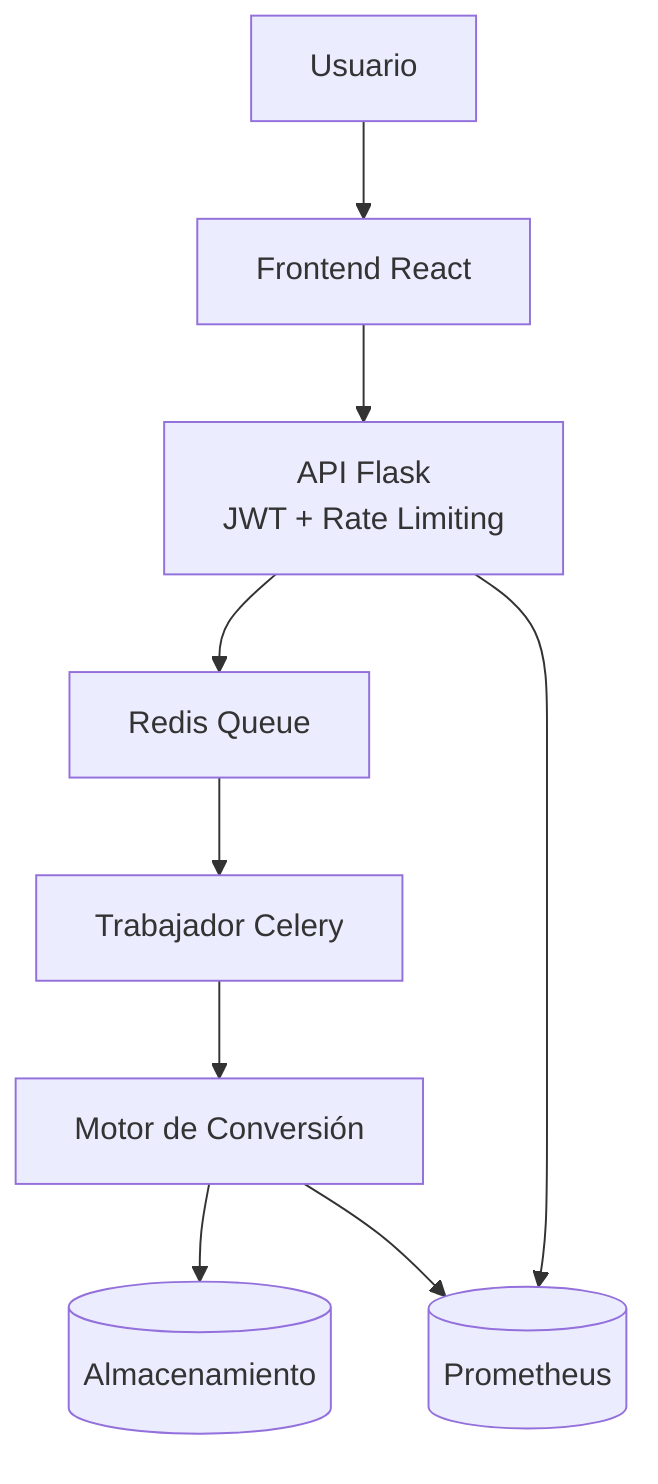 flowchart TD
    U[Usuario]
    FE[Frontend React]
    API[API Flask\nJWT + Rate Limiting]
    Q[Redis Queue]
    W[Trabajador Celery]
    C[Motor de Conversión]
    S[(Almacenamiento)]
    P[(Prometheus)]
    U --> FE --> API
    API --> Q --> W --> C --> S
    C --> P
    API --> P